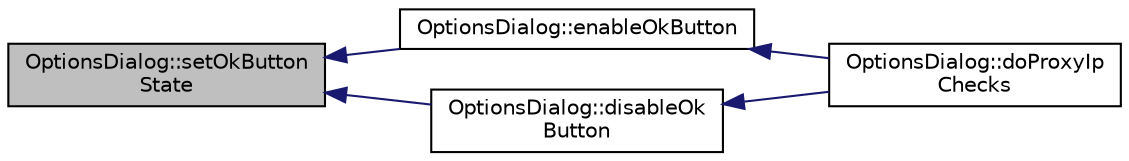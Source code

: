 digraph "OptionsDialog::setOkButtonState"
{
  edge [fontname="Helvetica",fontsize="10",labelfontname="Helvetica",labelfontsize="10"];
  node [fontname="Helvetica",fontsize="10",shape=record];
  rankdir="LR";
  Node64 [label="OptionsDialog::setOkButton\lState",height=0.2,width=0.4,color="black", fillcolor="grey75", style="filled", fontcolor="black"];
  Node64 -> Node65 [dir="back",color="midnightblue",fontsize="10",style="solid",fontname="Helvetica"];
  Node65 [label="OptionsDialog::enableOkButton",height=0.2,width=0.4,color="black", fillcolor="white", style="filled",URL="$class_options_dialog.html#a8828179d8f32f304e47392210eb18046"];
  Node65 -> Node66 [dir="back",color="midnightblue",fontsize="10",style="solid",fontname="Helvetica"];
  Node66 [label="OptionsDialog::doProxyIp\lChecks",height=0.2,width=0.4,color="black", fillcolor="white", style="filled",URL="$class_options_dialog.html#ad0881b054b041e080a7cca8a0601651e"];
  Node64 -> Node67 [dir="back",color="midnightblue",fontsize="10",style="solid",fontname="Helvetica"];
  Node67 [label="OptionsDialog::disableOk\lButton",height=0.2,width=0.4,color="black", fillcolor="white", style="filled",URL="$class_options_dialog.html#afc1563fdbe4599311b617533dd8af0a9"];
  Node67 -> Node66 [dir="back",color="midnightblue",fontsize="10",style="solid",fontname="Helvetica"];
}
